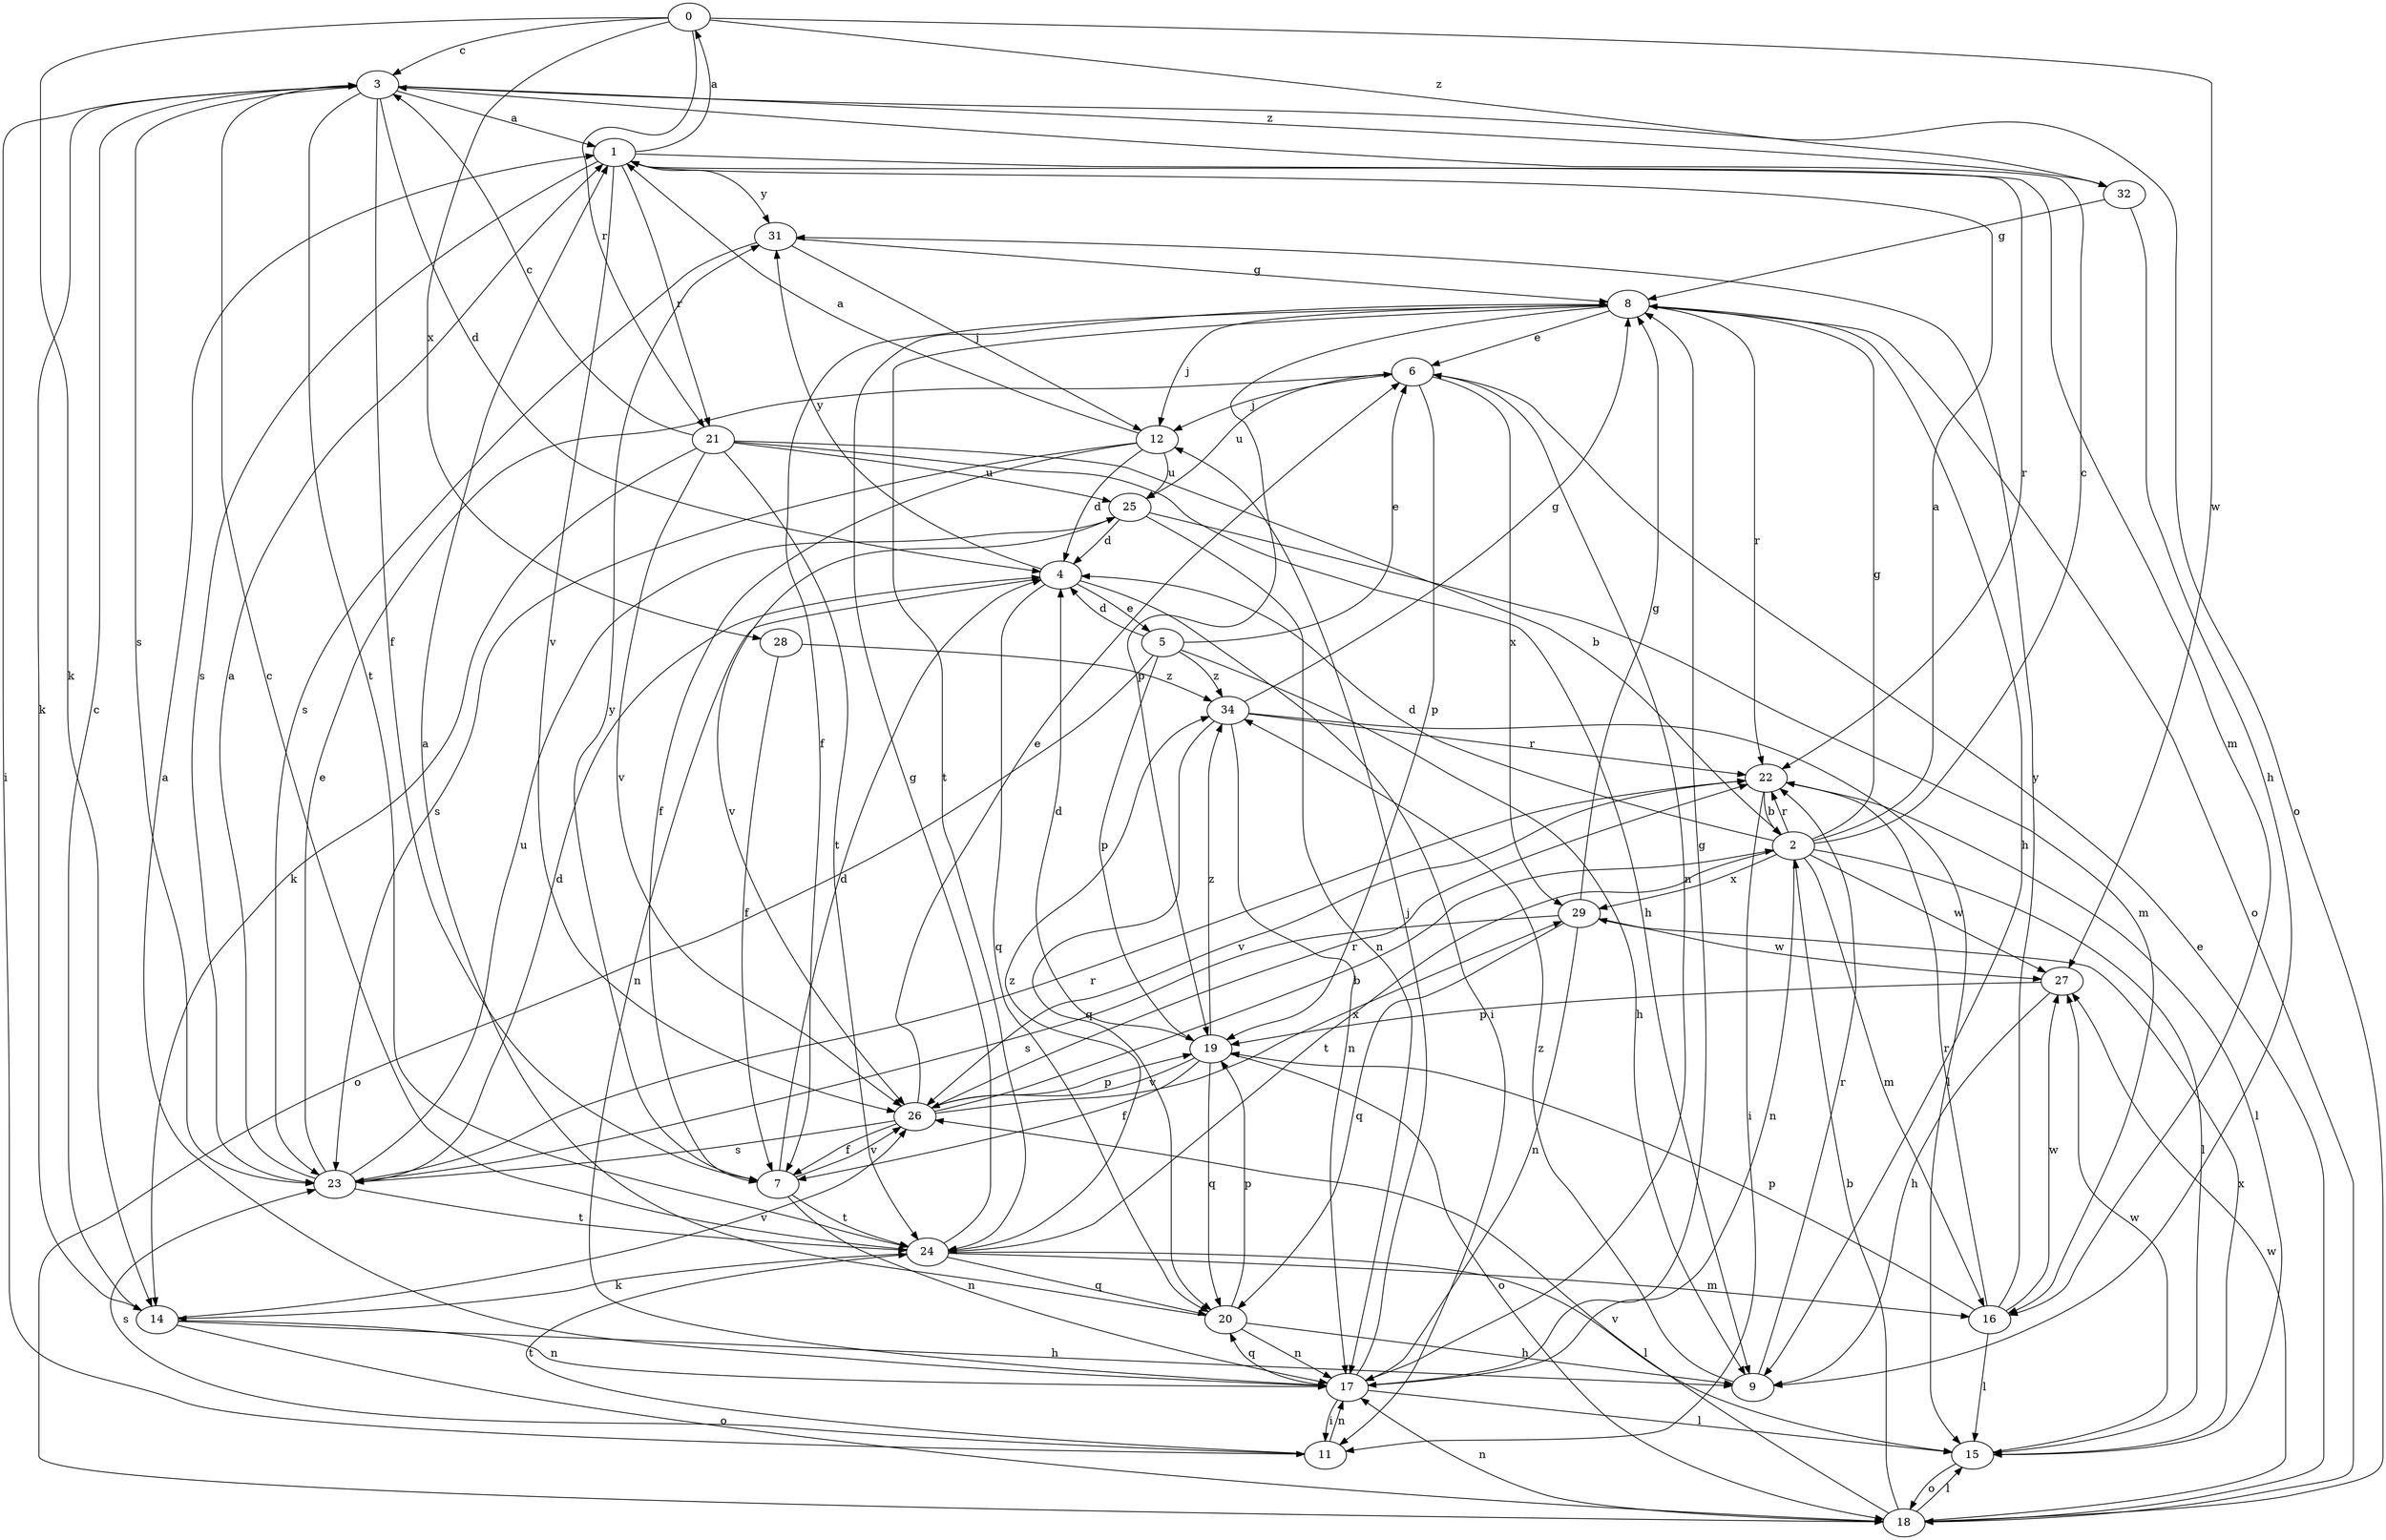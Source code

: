 strict digraph  {
0;
1;
2;
3;
4;
5;
6;
7;
8;
9;
11;
12;
14;
15;
16;
17;
18;
19;
20;
21;
22;
23;
24;
25;
26;
27;
28;
29;
31;
32;
34;
0 -> 3  [label=c];
0 -> 14  [label=k];
0 -> 21  [label=r];
0 -> 27  [label=w];
0 -> 28  [label=x];
0 -> 32  [label=z];
1 -> 0  [label=a];
1 -> 16  [label=m];
1 -> 21  [label=r];
1 -> 22  [label=r];
1 -> 23  [label=s];
1 -> 26  [label=v];
1 -> 31  [label=y];
2 -> 1  [label=a];
2 -> 3  [label=c];
2 -> 4  [label=d];
2 -> 8  [label=g];
2 -> 15  [label=l];
2 -> 16  [label=m];
2 -> 17  [label=n];
2 -> 22  [label=r];
2 -> 24  [label=t];
2 -> 27  [label=w];
2 -> 29  [label=x];
3 -> 1  [label=a];
3 -> 4  [label=d];
3 -> 7  [label=f];
3 -> 11  [label=i];
3 -> 14  [label=k];
3 -> 18  [label=o];
3 -> 23  [label=s];
3 -> 24  [label=t];
3 -> 32  [label=z];
4 -> 5  [label=e];
4 -> 11  [label=i];
4 -> 17  [label=n];
4 -> 20  [label=q];
4 -> 31  [label=y];
5 -> 4  [label=d];
5 -> 6  [label=e];
5 -> 9  [label=h];
5 -> 18  [label=o];
5 -> 19  [label=p];
5 -> 34  [label=z];
6 -> 12  [label=j];
6 -> 17  [label=n];
6 -> 19  [label=p];
6 -> 25  [label=u];
6 -> 29  [label=x];
7 -> 4  [label=d];
7 -> 17  [label=n];
7 -> 24  [label=t];
7 -> 26  [label=v];
7 -> 31  [label=y];
8 -> 6  [label=e];
8 -> 7  [label=f];
8 -> 9  [label=h];
8 -> 12  [label=j];
8 -> 18  [label=o];
8 -> 19  [label=p];
8 -> 22  [label=r];
8 -> 24  [label=t];
9 -> 22  [label=r];
9 -> 34  [label=z];
11 -> 17  [label=n];
11 -> 23  [label=s];
11 -> 24  [label=t];
12 -> 1  [label=a];
12 -> 4  [label=d];
12 -> 7  [label=f];
12 -> 23  [label=s];
12 -> 25  [label=u];
14 -> 3  [label=c];
14 -> 9  [label=h];
14 -> 17  [label=n];
14 -> 18  [label=o];
14 -> 26  [label=v];
15 -> 18  [label=o];
15 -> 27  [label=w];
15 -> 29  [label=x];
16 -> 15  [label=l];
16 -> 19  [label=p];
16 -> 22  [label=r];
16 -> 27  [label=w];
16 -> 31  [label=y];
17 -> 1  [label=a];
17 -> 8  [label=g];
17 -> 11  [label=i];
17 -> 12  [label=j];
17 -> 15  [label=l];
17 -> 20  [label=q];
18 -> 2  [label=b];
18 -> 6  [label=e];
18 -> 15  [label=l];
18 -> 17  [label=n];
18 -> 26  [label=v];
18 -> 27  [label=w];
19 -> 4  [label=d];
19 -> 7  [label=f];
19 -> 18  [label=o];
19 -> 20  [label=q];
19 -> 26  [label=v];
19 -> 34  [label=z];
20 -> 1  [label=a];
20 -> 9  [label=h];
20 -> 17  [label=n];
20 -> 19  [label=p];
21 -> 2  [label=b];
21 -> 3  [label=c];
21 -> 9  [label=h];
21 -> 14  [label=k];
21 -> 24  [label=t];
21 -> 25  [label=u];
21 -> 26  [label=v];
22 -> 2  [label=b];
22 -> 11  [label=i];
22 -> 15  [label=l];
22 -> 26  [label=v];
23 -> 1  [label=a];
23 -> 4  [label=d];
23 -> 6  [label=e];
23 -> 22  [label=r];
23 -> 24  [label=t];
23 -> 25  [label=u];
24 -> 3  [label=c];
24 -> 8  [label=g];
24 -> 14  [label=k];
24 -> 15  [label=l];
24 -> 16  [label=m];
24 -> 20  [label=q];
24 -> 34  [label=z];
25 -> 4  [label=d];
25 -> 16  [label=m];
25 -> 17  [label=n];
25 -> 26  [label=v];
26 -> 2  [label=b];
26 -> 6  [label=e];
26 -> 7  [label=f];
26 -> 19  [label=p];
26 -> 22  [label=r];
26 -> 23  [label=s];
26 -> 29  [label=x];
27 -> 9  [label=h];
27 -> 19  [label=p];
28 -> 7  [label=f];
28 -> 34  [label=z];
29 -> 8  [label=g];
29 -> 17  [label=n];
29 -> 20  [label=q];
29 -> 23  [label=s];
29 -> 27  [label=w];
31 -> 8  [label=g];
31 -> 12  [label=j];
31 -> 23  [label=s];
32 -> 8  [label=g];
32 -> 9  [label=h];
34 -> 8  [label=g];
34 -> 15  [label=l];
34 -> 17  [label=n];
34 -> 20  [label=q];
34 -> 22  [label=r];
}

